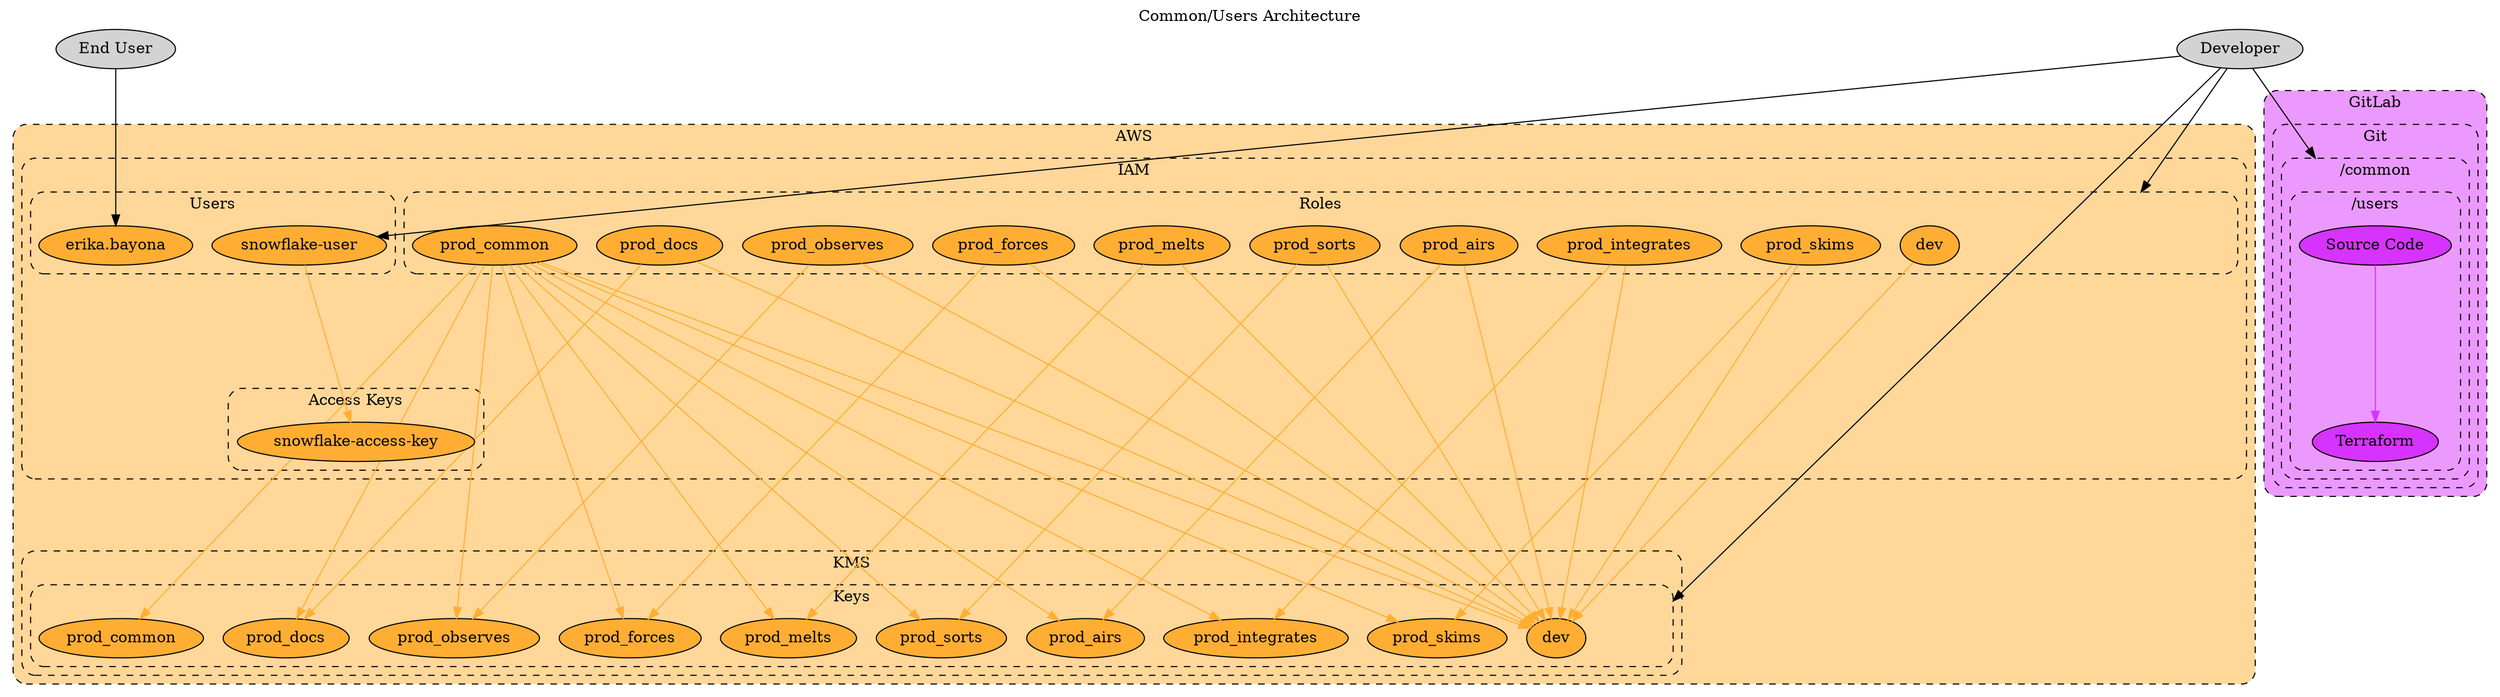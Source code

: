 // SPDX-FileCopyrightText: 2022 Fluid Attacks <development@fluidattacks.com>
//
// SPDX-License-Identifier: MPL-2.0

digraph common {
  label="Common/Users Architecture"
  labelloc="t"
  compound="true"
  layout="dot"
  splines="line"
  scale="scalexy"
  ranksep="2.0"

  node[style="filled"]
  graph[style="dashed,rounded"]

  subgraph cluster_aws {
    label="AWS"
    bgcolor="0.1 0.4 1.0"
    node[fillcolor="0.1 0.8 1.0"]

    subgraph cluster_aws_iam {
      label="IAM"

      subgraph cluster_aws_iam_roles {
        label="Roles"

        cluster_aws_iam_roles[style="invis"]
        aws_iam_roles_dev[label="dev"]
        aws_iam_roles_prod_airs[label="prod_airs"]
        aws_iam_roles_prod_common[label="prod_common"]
        aws_iam_roles_prod_docs[label="prod_docs"]
        aws_iam_roles_prod_forces[label="prod_forces"]
        aws_iam_roles_prod_integrates[label="prod_integrates"]
        aws_iam_roles_prod_melts[label="prod_melts"]
        aws_iam_roles_prod_observes[label="prod_observes"]
        aws_iam_roles_prod_skims[label="prod_skims"]
        aws_iam_roles_prod_sorts[label="prod_sorts"]
      }

      subgraph cluster_aws_iam_users {
        label="Users"

        aws_iam_users_erika_bayona[label="erika.bayona"]
        aws_iam_users_snowflake_user[label="snowflake-user"]
      }

      subgraph cluster_aws_iam_access_keys {
        label="Access Keys"

        aws_iam_access_keys_snowflake_access_key[label="snowflake-access-key"]
      }
    }

    subgraph cluster_aws_kms {
      label="KMS"

      subgraph cluster_aws_kms_keys {
        label="Keys"

        cluster_aws_kms_keys[label="" style="invis"]
        aws_kms_keys_dev[label="dev"]
        aws_kms_keys_prod_airs[label="prod_airs"]
        aws_kms_keys_prod_common[label="prod_common"]
        aws_kms_keys_prod_docs[label="prod_docs"]
        aws_kms_keys_prod_forces[label="prod_forces"]
        aws_kms_keys_prod_integrates[label="prod_integrates"]
        aws_kms_keys_prod_melts[label="prod_melts"]
        aws_kms_keys_prod_observes[label="prod_observes"]
        aws_kms_keys_prod_skims[label="prod_skims"]
        aws_kms_keys_prod_sorts[label="prod_sorts"]
      }
    }
  }

  subgraph cluster_gitlab {
    label="GitLab"
    bgcolor="0.8 0.4 1.0"
    node[fillcolor="0.8 0.8 1.0"]

    subgraph cluster_gitlab_git {
      label="Git"

      subgraph cluster_gitlab_git_common {
        label="/common"

        subgraph cluster_gitlab_git_common_users {
          label="/users"

          gitlab_git_common_users[label="Source Code"]
          gitlab_git_common_users_terraform[label="Terraform"]
        }
      }
    }
  }

  aws_iam_access_keys_snowflake_access_key -> cluster_aws_kms_keys[style="invis"]
  aws_iam_access_keys_snowflake_access_key -> aws_kms_keys_dev[style="invis"]
  aws_iam_access_keys_snowflake_access_key -> aws_kms_keys_prod_airs[style="invis"]
  aws_iam_access_keys_snowflake_access_key -> aws_kms_keys_prod_common[style="invis"]
  aws_iam_access_keys_snowflake_access_key -> aws_kms_keys_prod_docs[style="invis"]
  aws_iam_access_keys_snowflake_access_key -> aws_kms_keys_prod_forces[style="invis"]
  aws_iam_access_keys_snowflake_access_key -> aws_kms_keys_prod_integrates[style="invis"]
  aws_iam_access_keys_snowflake_access_key -> aws_kms_keys_prod_melts[style="invis"]
  aws_iam_access_keys_snowflake_access_key -> aws_kms_keys_prod_observes[style="invis"]
  aws_iam_access_keys_snowflake_access_key -> aws_kms_keys_prod_skims[style="invis"]
  aws_iam_access_keys_snowflake_access_key -> aws_kms_keys_prod_sorts[style="invis"]

  edge[color="0.1 0.8 1.0"]
  aws_iam_roles_dev -> aws_kms_keys_dev[]
  aws_iam_roles_prod_airs -> aws_kms_keys_dev[]
  aws_iam_roles_prod_airs -> aws_kms_keys_prod_airs[]
  aws_iam_roles_prod_common -> aws_kms_keys_dev[]
  aws_iam_roles_prod_common -> aws_kms_keys_prod_airs[]
  aws_iam_roles_prod_common -> aws_kms_keys_prod_common[]
  aws_iam_roles_prod_common -> aws_kms_keys_prod_docs[]
  aws_iam_roles_prod_common -> aws_kms_keys_prod_forces[]
  aws_iam_roles_prod_common -> aws_kms_keys_prod_integrates[]
  aws_iam_roles_prod_common -> aws_kms_keys_prod_melts[]
  aws_iam_roles_prod_common -> aws_kms_keys_prod_observes[]
  aws_iam_roles_prod_common -> aws_kms_keys_prod_skims[]
  aws_iam_roles_prod_common -> aws_kms_keys_prod_sorts[]
  aws_iam_roles_prod_docs -> aws_kms_keys_dev[]
  aws_iam_roles_prod_docs -> aws_kms_keys_prod_docs[]
  aws_iam_roles_prod_forces -> aws_kms_keys_dev[]
  aws_iam_roles_prod_forces -> aws_kms_keys_prod_forces[]
  aws_iam_roles_prod_integrates -> aws_kms_keys_dev[]
  aws_iam_roles_prod_integrates -> aws_kms_keys_prod_integrates[]
  aws_iam_roles_prod_melts -> aws_kms_keys_dev[]
  aws_iam_roles_prod_melts -> aws_kms_keys_prod_melts[]
  aws_iam_roles_prod_observes -> aws_kms_keys_dev[]
  aws_iam_roles_prod_observes -> aws_kms_keys_prod_observes[]
  aws_iam_roles_prod_skims -> aws_kms_keys_dev[]
  aws_iam_roles_prod_skims -> aws_kms_keys_prod_skims[]
  aws_iam_roles_prod_sorts -> aws_kms_keys_dev[]
  aws_iam_roles_prod_sorts -> aws_kms_keys_prod_sorts[]
  aws_iam_users_snowflake_user -> aws_iam_access_keys_snowflake_access_key[]

  edge[color="0.6 0.8 1.0"]

  edge[color="0.8 0.8 1.0"]
  gitlab_git_common_users -> gitlab_git_common_users_terraform[]

  node[fillcolor="/x11/lightgray"]
  developer[label="Developer"]
  end_user[label="End User"]

  edge[color="/x11/black"]
  // developer -> cluster_aws_s3_common_ci_cache[]
  developer -> cluster_aws_kms_keys[lhead="cluster_aws_kms_keys"]
  developer -> cluster_aws_iam_roles[lhead="cluster_aws_iam_roles"]
  developer -> gitlab_git_common_users[lhead="cluster_gitlab_git_common"]
  developer -> aws_iam_users_snowflake_user[]
  end_user -> aws_iam_users_erika_bayona[]
}

